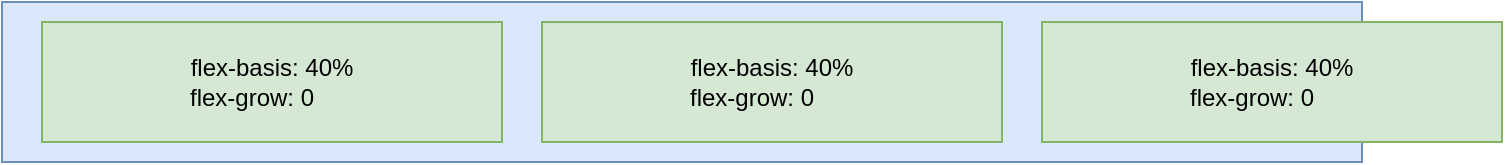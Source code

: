 <mxfile version="20.8.16" type="device"><diagram name="第 1 页" id="Gt7J4jm2jhYhhEMN3sdU"><mxGraphModel dx="954" dy="593" grid="1" gridSize="10" guides="1" tooltips="1" connect="1" arrows="1" fold="1" page="1" pageScale="1" pageWidth="827" pageHeight="1169" math="0" shadow="0"><root><mxCell id="0"/><mxCell id="1" parent="0"/><mxCell id="HVNQJZc6YPt6LZDbsbrl-1" value="" style="rounded=0;whiteSpace=wrap;html=1;fillColor=#dae8fc;strokeColor=#6c8ebf;" vertex="1" parent="1"><mxGeometry x="120" y="40" width="680" height="80" as="geometry"/></mxCell><mxCell id="HVNQJZc6YPt6LZDbsbrl-3" value="flex-basis: 40%&lt;br&gt;flex-grow: 0&amp;nbsp; &amp;nbsp; &amp;nbsp;&amp;nbsp;" style="rounded=0;whiteSpace=wrap;html=1;fillColor=#d5e8d4;strokeColor=#82b366;" vertex="1" parent="1"><mxGeometry x="140" y="50" width="230" height="60" as="geometry"/></mxCell><mxCell id="HVNQJZc6YPt6LZDbsbrl-12" value="flex-basis: 40%&lt;br&gt;flex-grow: 0&amp;nbsp; &amp;nbsp; &amp;nbsp;&amp;nbsp;" style="rounded=0;whiteSpace=wrap;html=1;fillColor=#d5e8d4;strokeColor=#82b366;" vertex="1" parent="1"><mxGeometry x="390" y="50" width="230" height="60" as="geometry"/></mxCell><mxCell id="HVNQJZc6YPt6LZDbsbrl-13" value="flex-basis: 40%&lt;br&gt;flex-grow: 0&amp;nbsp; &amp;nbsp; &amp;nbsp;&amp;nbsp;" style="rounded=0;whiteSpace=wrap;html=1;fillColor=#d5e8d4;strokeColor=#82b366;" vertex="1" parent="1"><mxGeometry x="640" y="50" width="230" height="60" as="geometry"/></mxCell></root></mxGraphModel></diagram></mxfile>